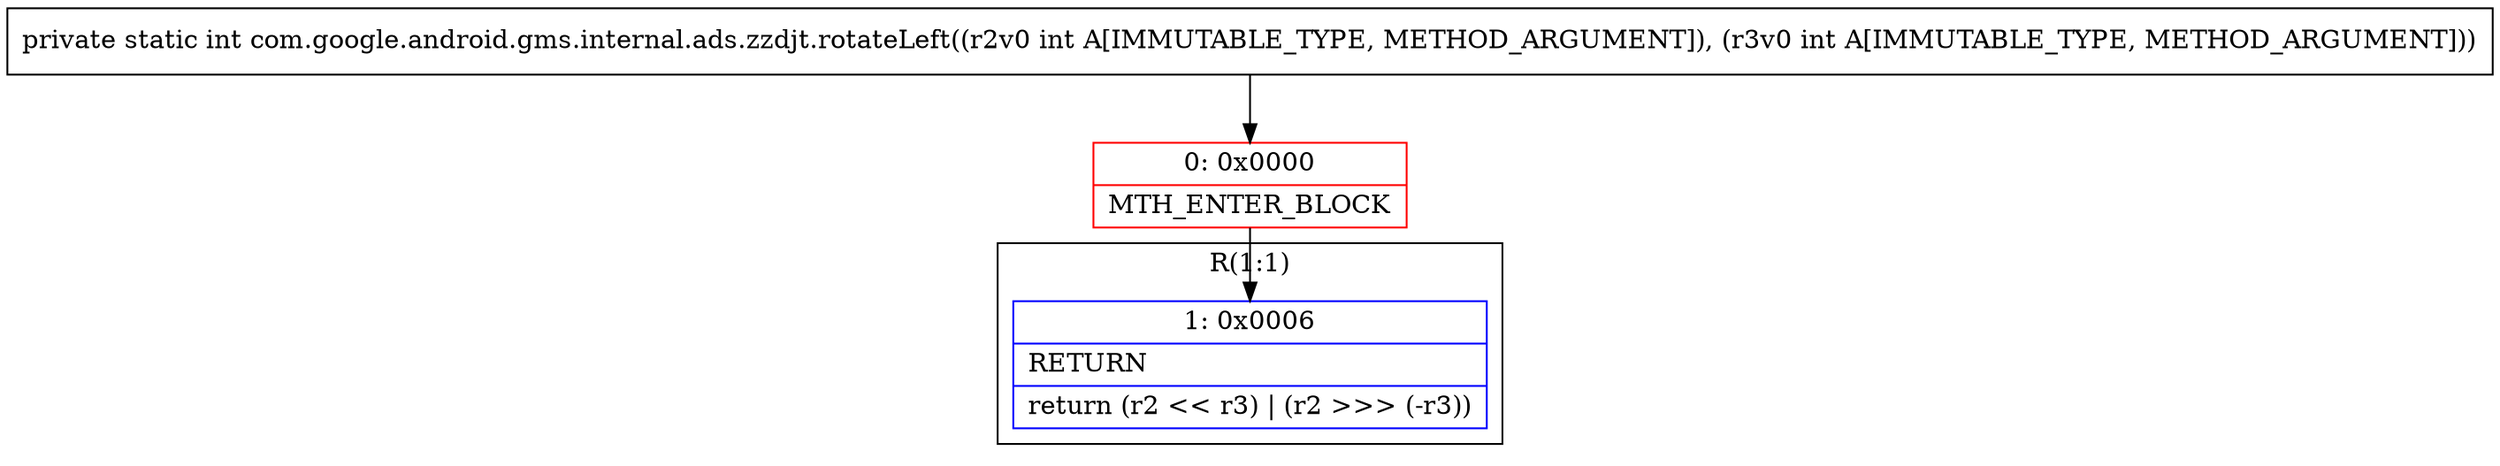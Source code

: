digraph "CFG forcom.google.android.gms.internal.ads.zzdjt.rotateLeft(II)I" {
subgraph cluster_Region_2041508505 {
label = "R(1:1)";
node [shape=record,color=blue];
Node_1 [shape=record,label="{1\:\ 0x0006|RETURN\l|return (r2 \<\< r3) \| (r2 \>\>\> (\-r3))\l}"];
}
Node_0 [shape=record,color=red,label="{0\:\ 0x0000|MTH_ENTER_BLOCK\l}"];
MethodNode[shape=record,label="{private static int com.google.android.gms.internal.ads.zzdjt.rotateLeft((r2v0 int A[IMMUTABLE_TYPE, METHOD_ARGUMENT]), (r3v0 int A[IMMUTABLE_TYPE, METHOD_ARGUMENT])) }"];
MethodNode -> Node_0;
Node_0 -> Node_1;
}

